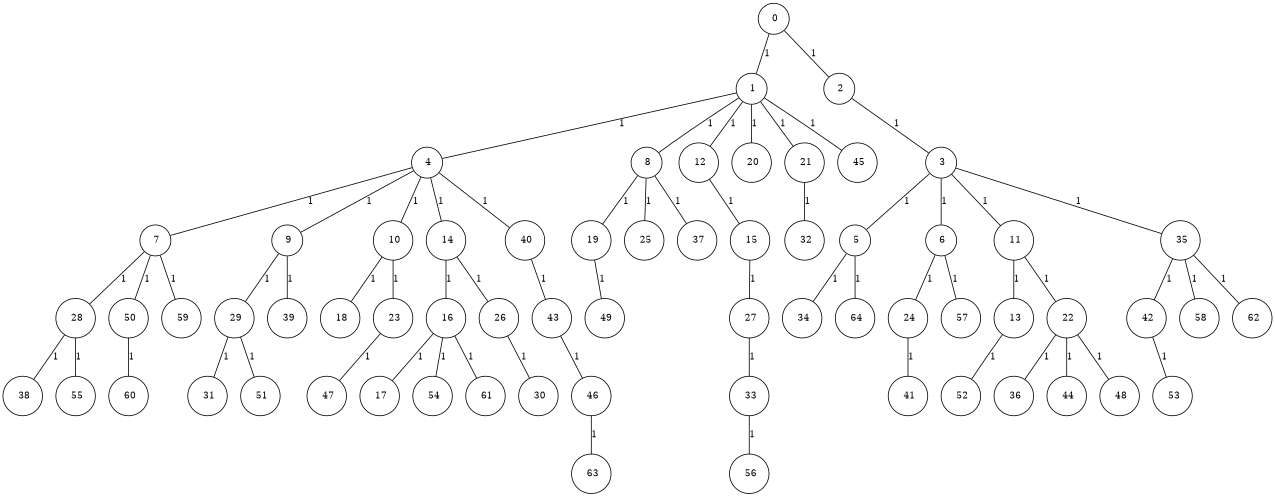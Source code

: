 graph G {
size="8.5,11;"
ratio = "expand;"
fixedsize="true;"
overlap="scale;"
node[shape=circle,width=.12,hight=.12,fontsize=12]
edge[fontsize=12]

0[label=" 0" color=black, pos="0.090115808,2.8941963!"];
1[label=" 1" color=black, pos="0.36893812,0.5608139!"];
2[label=" 2" color=black, pos="1.859259,0.16334024!"];
3[label=" 3" color=black, pos="0.42178261,2.7985928!"];
4[label=" 4" color=black, pos="1.221128,1.9604524!"];
5[label=" 5" color=black, pos="1.1391898,1.2040896!"];
6[label=" 6" color=black, pos="0.073331878,1.9338688!"];
7[label=" 7" color=black, pos="1.2808872,2.8592499!"];
8[label=" 8" color=black, pos="0.62282779,0.08668264!"];
9[label=" 9" color=black, pos="1.8179139,0.20761091!"];
10[label=" 10" color=black, pos="1.3439961,1.1712514!"];
11[label=" 11" color=black, pos="1.4906932,0.22911623!"];
12[label=" 12" color=black, pos="0.47325382,2.4332216!"];
13[label=" 13" color=black, pos="1.6180884,1.2504934!"];
14[label=" 14" color=black, pos="1.7921059,1.4341934!"];
15[label=" 15" color=black, pos="0.4689014,1.4439962!"];
16[label=" 16" color=black, pos="0.04688943,0.083495111!"];
17[label=" 17" color=black, pos="0.17817539,0.54197624!"];
18[label=" 18" color=black, pos="2.6620572,1.2879502!"];
19[label=" 19" color=black, pos="0.68307192,1.8645716!"];
20[label=" 20" color=black, pos="1.706635,0.76876939!"];
21[label=" 21" color=black, pos="2.9351043,1.0161437!"];
22[label=" 22" color=black, pos="2.2036251,2.8002034!"];
23[label=" 23" color=black, pos="1.7437803,1.7642557!"];
24[label=" 24" color=black, pos="2.7748785,1.6554731!"];
25[label=" 25" color=black, pos="1.1388568,2.4752253!"];
26[label=" 26" color=black, pos="1.910677,1.9536643!"];
27[label=" 27" color=black, pos="2.2802419,2.7500747!"];
28[label=" 28" color=black, pos="0.11602904,1.3116004!"];
29[label=" 29" color=black, pos="2.5381069,0.77834363!"];
30[label=" 30" color=black, pos="0.77808118,2.4142584!"];
31[label=" 31" color=black, pos="2.8227467,1.3125313!"];
32[label=" 32" color=black, pos="1.0262649,0.55067906!"];
33[label=" 33" color=black, pos="0.16545375,2.9660356!"];
34[label=" 34" color=black, pos="0.78907991,1.6698797!"];
35[label=" 35" color=black, pos="0.73793582,1.0561987!"];
36[label=" 36" color=black, pos="2.9387984,1.9050982!"];
37[label=" 37" color=black, pos="2.6955432,1.2186372!"];
38[label=" 38" color=black, pos="2.2619889,1.9954859!"];
39[label=" 39" color=black, pos="0.81140971,1.6823608!"];
40[label=" 40" color=black, pos="1.2760216,2.0027962!"];
41[label=" 41" color=black, pos="1.2589443,1.5176061!"];
42[label=" 42" color=black, pos="0.8885318,0.11734597!"];
43[label=" 43" color=black, pos="1.6074401,2.4804325!"];
44[label=" 44" color=black, pos="2.5413438,1.0231438!"];
45[label=" 45" color=black, pos="0.068972531,0.71051135!"];
46[label=" 46" color=black, pos="1.8746766,2.415697!"];
47[label=" 47" color=black, pos="2.0140144,1.5237609!"];
48[label=" 48" color=black, pos="0.33109767,1.7315113!"];
49[label=" 49" color=black, pos="0.49538898,2.6380661!"];
50[label=" 50" color=black, pos="2.4366031,0.010388402!"];
51[label=" 51" color=black, pos="2.9289568,2.5902817!"];
52[label=" 52" color=black, pos="1.8763516,1.7071875!"];
53[label=" 53" color=black, pos="1.8552064,2.2762855!"];
54[label=" 54" color=black, pos="1.1236961,2.4159693!"];
55[label=" 55" color=black, pos="1.7900404,1.4277465!"];
56[label=" 56" color=black, pos="1.4662873,2.71118!"];
57[label=" 57" color=black, pos="0.40837514,0.34559711!"];
58[label=" 58" color=black, pos="0.10465816,1.8890215!"];
59[label=" 59" color=black, pos="0.84680639,2.5039155!"];
60[label=" 60" color=black, pos="2.0927287,1.668482!"];
61[label=" 61" color=black, pos="1.6288019,0.67781818!"];
62[label=" 62" color=black, pos="2.6367501,1.8902086!"];
63[label=" 63" color=black, pos="0.033517743,2.5479286!"];
64[label=" 64" color=black, pos="2.4772129,1.4614814!"];
0--1[label="1"]
0--2[label="1"]
1--4[label="1"]
1--8[label="1"]
1--12[label="1"]
1--20[label="1"]
1--21[label="1"]
1--45[label="1"]
2--3[label="1"]
3--5[label="1"]
3--6[label="1"]
3--11[label="1"]
3--35[label="1"]
4--7[label="1"]
4--9[label="1"]
4--10[label="1"]
4--14[label="1"]
4--40[label="1"]
5--34[label="1"]
5--64[label="1"]
6--24[label="1"]
6--57[label="1"]
7--28[label="1"]
7--50[label="1"]
7--59[label="1"]
8--19[label="1"]
8--25[label="1"]
8--37[label="1"]
9--29[label="1"]
9--39[label="1"]
10--18[label="1"]
10--23[label="1"]
11--13[label="1"]
11--22[label="1"]
12--15[label="1"]
13--52[label="1"]
14--16[label="1"]
14--26[label="1"]
15--27[label="1"]
16--17[label="1"]
16--54[label="1"]
16--61[label="1"]
19--49[label="1"]
21--32[label="1"]
22--36[label="1"]
22--44[label="1"]
22--48[label="1"]
23--47[label="1"]
24--41[label="1"]
26--30[label="1"]
27--33[label="1"]
28--38[label="1"]
28--55[label="1"]
29--31[label="1"]
29--51[label="1"]
33--56[label="1"]
35--42[label="1"]
35--58[label="1"]
35--62[label="1"]
40--43[label="1"]
42--53[label="1"]
43--46[label="1"]
46--63[label="1"]
50--60[label="1"]

}
